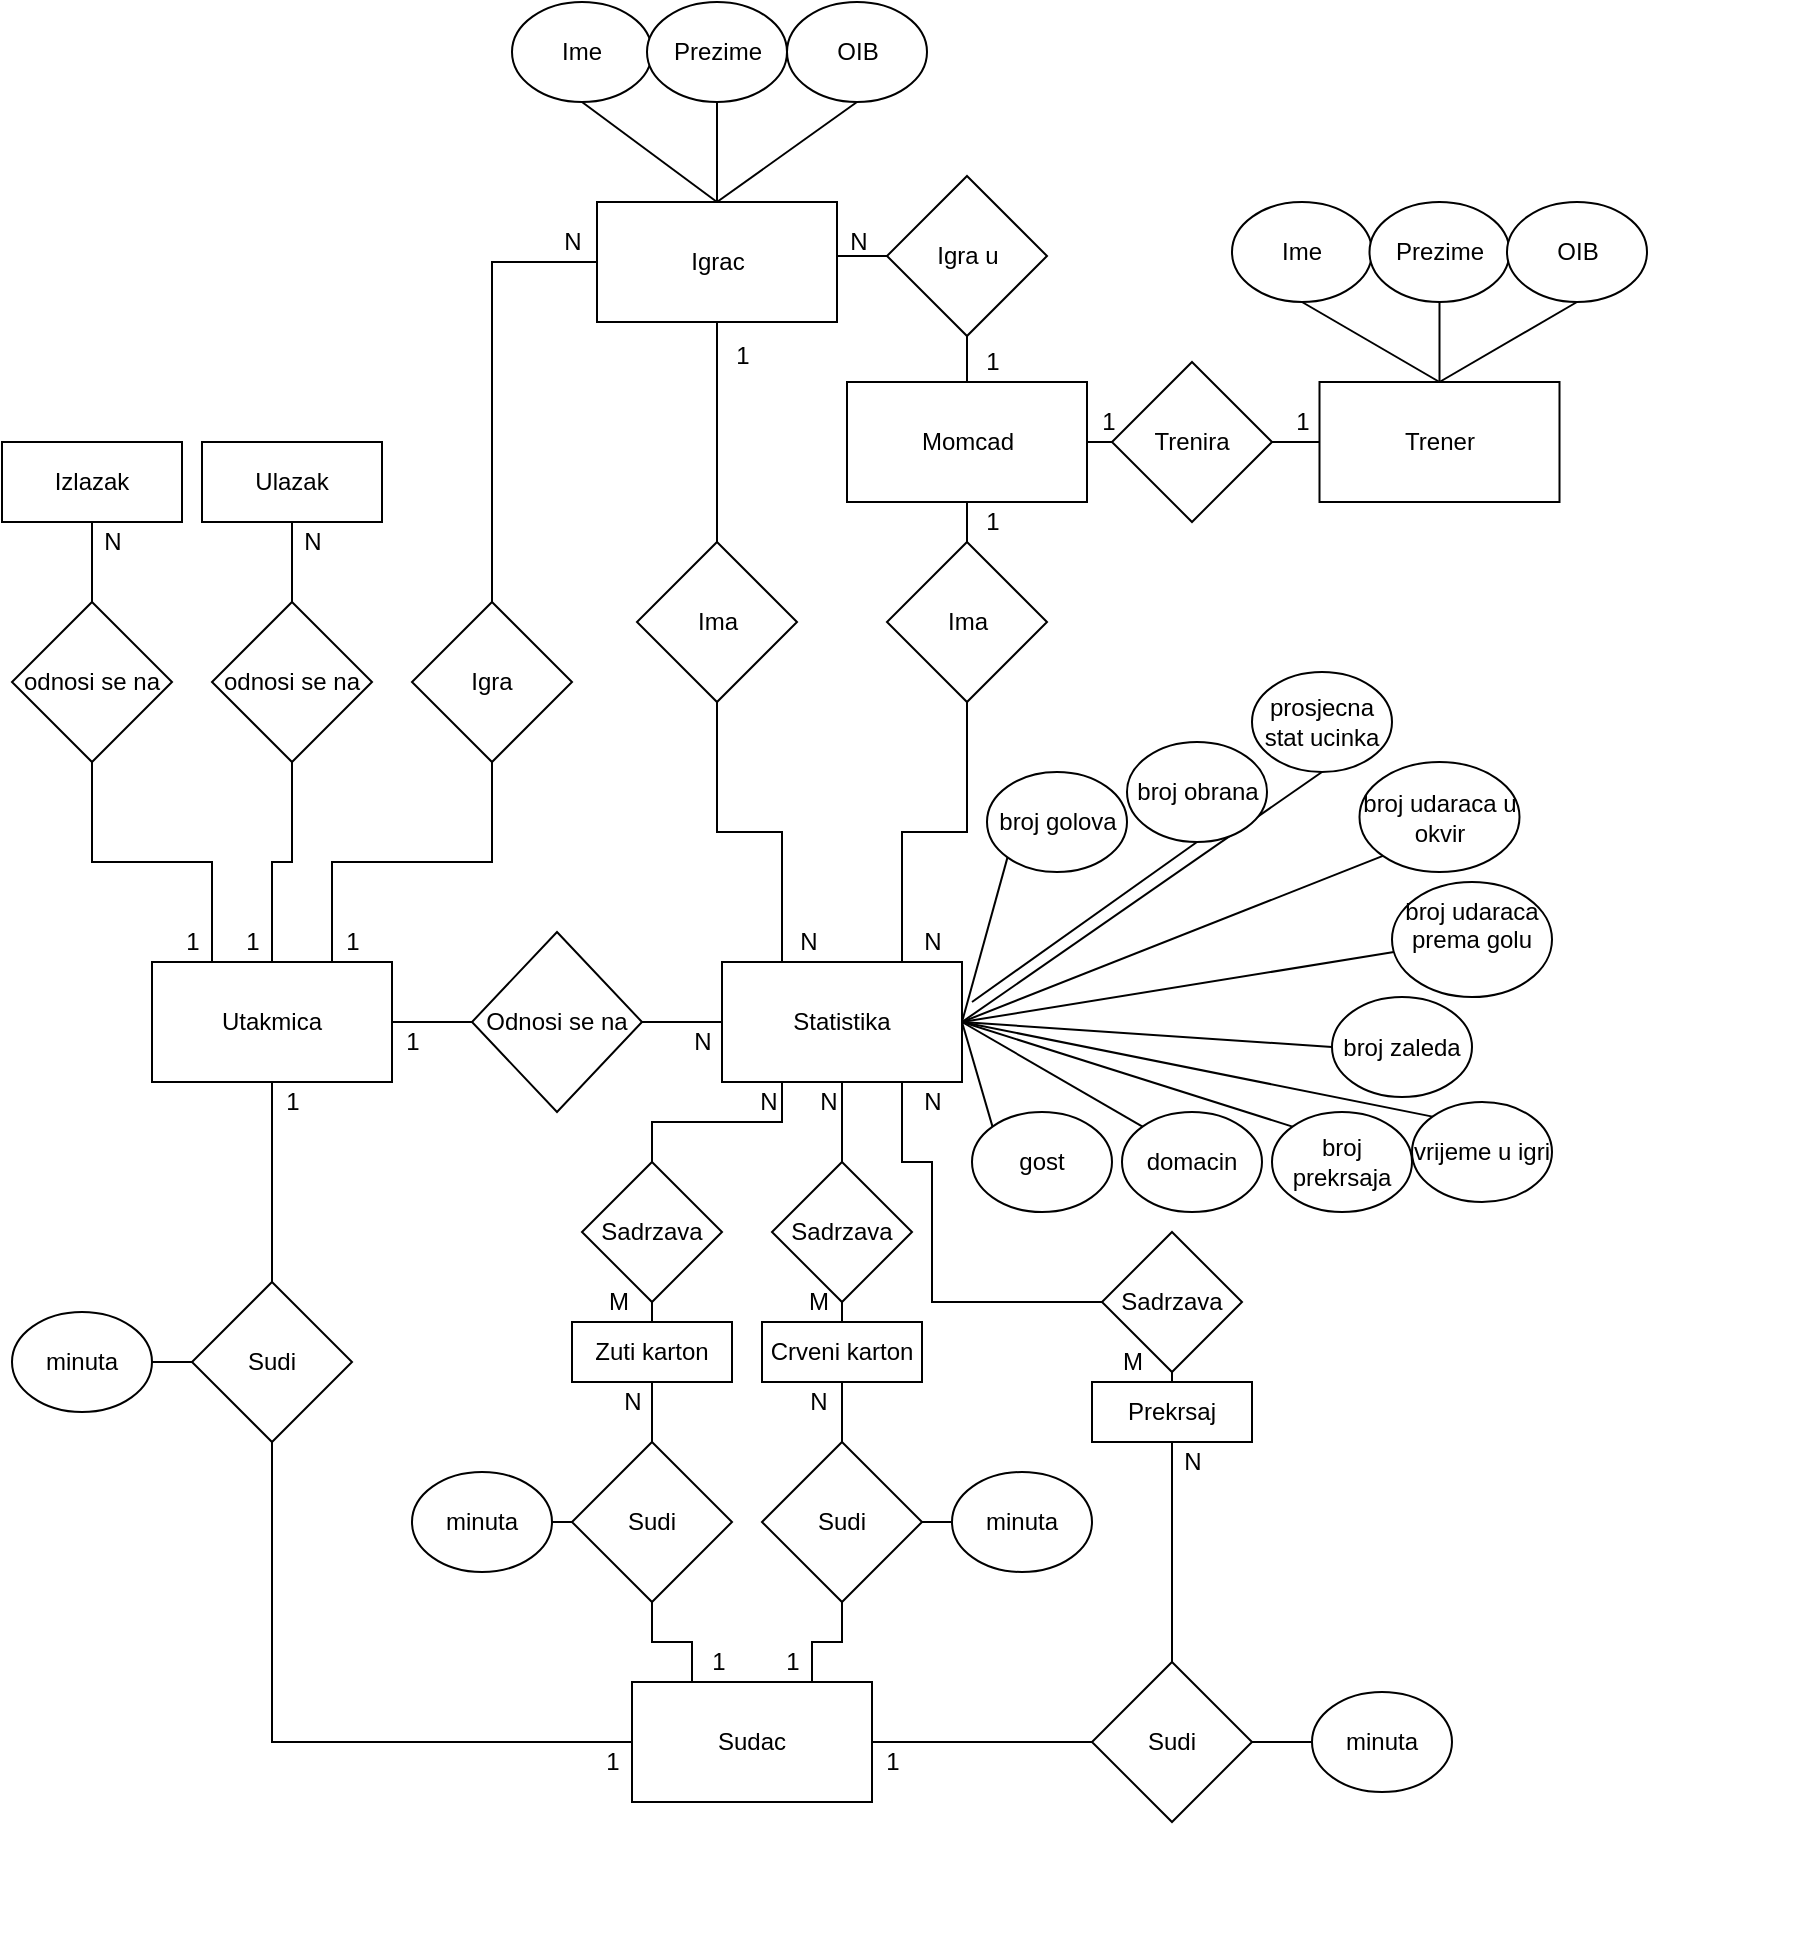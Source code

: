 <mxfile version="12.8.8" type="github"><diagram id="O5hXlkz224w2lh8Ei-5J" name="Page-1"><mxGraphModel dx="2272" dy="2969" grid="1" gridSize="10" guides="1" tooltips="1" connect="1" arrows="1" fold="1" page="1" pageScale="1" pageWidth="850" pageHeight="1100" math="0" shadow="0"><root><mxCell id="0"/><mxCell id="1" parent="0"/><mxCell id="BMVwbN3IN4N7rOj180hl-14" style="edgeStyle=orthogonalEdgeStyle;rounded=0;orthogonalLoop=1;jettySize=auto;html=1;exitX=0.5;exitY=1;exitDx=0;exitDy=0;" parent="1" edge="1"><mxGeometry relative="1" as="geometry"><mxPoint x="800" y="-170" as="sourcePoint"/><mxPoint x="800" y="-170" as="targetPoint"/></mxGeometry></mxCell><mxCell id="GjNxH0ccn54XUf24qiw4-10" style="edgeStyle=orthogonalEdgeStyle;rounded=0;orthogonalLoop=1;jettySize=auto;html=1;exitX=0.5;exitY=1;exitDx=0;exitDy=0;entryX=0.5;entryY=0;entryDx=0;entryDy=0;startArrow=none;startFill=0;endArrow=none;endFill=0;" parent="1" source="BMVwbN3IN4N7rOj180hl-121" target="BMVwbN3IN4N7rOj180hl-135" edge="1"><mxGeometry relative="1" as="geometry"/></mxCell><mxCell id="GjNxH0ccn54XUf24qiw4-19" style="edgeStyle=orthogonalEdgeStyle;rounded=0;orthogonalLoop=1;jettySize=auto;html=1;exitX=0;exitY=0.5;exitDx=0;exitDy=0;entryX=0.5;entryY=0;entryDx=0;entryDy=0;startArrow=none;startFill=0;endArrow=none;endFill=0;" parent="1" source="BMVwbN3IN4N7rOj180hl-121" target="BMVwbN3IN4N7rOj180hl-143" edge="1"><mxGeometry relative="1" as="geometry"/></mxCell><mxCell id="GjNxH0ccn54XUf24qiw4-198" style="edgeStyle=none;rounded=0;orthogonalLoop=1;jettySize=auto;html=1;exitX=0.5;exitY=0;exitDx=0;exitDy=0;entryX=0.5;entryY=1;entryDx=0;entryDy=0;startArrow=none;startFill=0;endArrow=none;endFill=0;" parent="1" source="BMVwbN3IN4N7rOj180hl-121" target="GjNxH0ccn54XUf24qiw4-86" edge="1"><mxGeometry relative="1" as="geometry"/></mxCell><mxCell id="GjNxH0ccn54XUf24qiw4-199" style="edgeStyle=none;rounded=0;orthogonalLoop=1;jettySize=auto;html=1;exitX=0.5;exitY=0;exitDx=0;exitDy=0;entryX=0.5;entryY=1;entryDx=0;entryDy=0;startArrow=none;startFill=0;endArrow=none;endFill=0;" parent="1" source="BMVwbN3IN4N7rOj180hl-121" target="GjNxH0ccn54XUf24qiw4-82" edge="1"><mxGeometry relative="1" as="geometry"/></mxCell><mxCell id="BMVwbN3IN4N7rOj180hl-121" value="&lt;div&gt;Igrac&lt;/div&gt;" style="rounded=0;whiteSpace=wrap;html=1;" parent="1" vertex="1"><mxGeometry x="202.5" y="-1030" width="120" height="60" as="geometry"/></mxCell><mxCell id="GjNxH0ccn54XUf24qiw4-102" value="" style="edgeStyle=orthogonalEdgeStyle;rounded=0;orthogonalLoop=1;jettySize=auto;html=1;startArrow=none;startFill=0;endArrow=none;endFill=0;" parent="1" source="BMVwbN3IN4N7rOj180hl-122" target="BMVwbN3IN4N7rOj180hl-140" edge="1"><mxGeometry relative="1" as="geometry"/></mxCell><mxCell id="BMVwbN3IN4N7rOj180hl-122" value="&lt;div&gt;Momcad&lt;/div&gt;" style="rounded=0;whiteSpace=wrap;html=1;" parent="1" vertex="1"><mxGeometry x="327.5" y="-940" width="120" height="60" as="geometry"/></mxCell><mxCell id="GjNxH0ccn54XUf24qiw4-16" style="edgeStyle=orthogonalEdgeStyle;rounded=0;orthogonalLoop=1;jettySize=auto;html=1;exitX=0;exitY=0.5;exitDx=0;exitDy=0;startArrow=none;startFill=0;endArrow=none;endFill=0;" parent="1" source="BMVwbN3IN4N7rOj180hl-123" target="BMVwbN3IN4N7rOj180hl-125" edge="1"><mxGeometry relative="1" as="geometry"/></mxCell><mxCell id="GjNxH0ccn54XUf24qiw4-120" style="edgeStyle=orthogonalEdgeStyle;rounded=0;orthogonalLoop=1;jettySize=auto;html=1;exitX=0.25;exitY=1;exitDx=0;exitDy=0;entryX=0.5;entryY=0;entryDx=0;entryDy=0;startArrow=none;startFill=0;endArrow=none;endFill=0;" parent="1" source="BMVwbN3IN4N7rOj180hl-123" target="GjNxH0ccn54XUf24qiw4-111" edge="1"><mxGeometry relative="1" as="geometry"/></mxCell><mxCell id="GjNxH0ccn54XUf24qiw4-192" style="edgeStyle=none;rounded=0;orthogonalLoop=1;jettySize=auto;html=1;exitX=1;exitY=0.5;exitDx=0;exitDy=0;entryX=0.5;entryY=1;entryDx=0;entryDy=0;startArrow=none;startFill=0;endArrow=none;endFill=0;" parent="1" source="BMVwbN3IN4N7rOj180hl-123" target="GjNxH0ccn54XUf24qiw4-168" edge="1"><mxGeometry relative="1" as="geometry"/></mxCell><mxCell id="GjNxH0ccn54XUf24qiw4-193" style="edgeStyle=none;rounded=0;orthogonalLoop=1;jettySize=auto;html=1;exitX=1;exitY=0.5;exitDx=0;exitDy=0;entryX=0;entryY=1;entryDx=0;entryDy=0;startArrow=none;startFill=0;endArrow=none;endFill=0;" parent="1" source="BMVwbN3IN4N7rOj180hl-123" target="GjNxH0ccn54XUf24qiw4-151" edge="1"><mxGeometry relative="1" as="geometry"/></mxCell><mxCell id="GjNxH0ccn54XUf24qiw4-194" style="edgeStyle=none;rounded=0;orthogonalLoop=1;jettySize=auto;html=1;exitX=1;exitY=0.5;exitDx=0;exitDy=0;startArrow=none;startFill=0;endArrow=none;endFill=0;" parent="1" source="BMVwbN3IN4N7rOj180hl-123" target="GjNxH0ccn54XUf24qiw4-150" edge="1"><mxGeometry relative="1" as="geometry"/></mxCell><mxCell id="GjNxH0ccn54XUf24qiw4-195" style="edgeStyle=none;rounded=0;orthogonalLoop=1;jettySize=auto;html=1;exitX=1;exitY=0.5;exitDx=0;exitDy=0;entryX=0;entryY=0.5;entryDx=0;entryDy=0;startArrow=none;startFill=0;endArrow=none;endFill=0;" parent="1" source="BMVwbN3IN4N7rOj180hl-123" target="GjNxH0ccn54XUf24qiw4-155" edge="1"><mxGeometry relative="1" as="geometry"/></mxCell><mxCell id="GjNxH0ccn54XUf24qiw4-196" style="edgeStyle=none;rounded=0;orthogonalLoop=1;jettySize=auto;html=1;exitX=1;exitY=0.5;exitDx=0;exitDy=0;entryX=0;entryY=0;entryDx=0;entryDy=0;startArrow=none;startFill=0;endArrow=none;endFill=0;" parent="1" source="BMVwbN3IN4N7rOj180hl-123" target="GjNxH0ccn54XUf24qiw4-167" edge="1"><mxGeometry relative="1" as="geometry"/></mxCell><mxCell id="GjNxH0ccn54XUf24qiw4-197" style="edgeStyle=none;rounded=0;orthogonalLoop=1;jettySize=auto;html=1;exitX=1;exitY=0.5;exitDx=0;exitDy=0;entryX=0;entryY=0;entryDx=0;entryDy=0;startArrow=none;startFill=0;endArrow=none;endFill=0;" parent="1" source="BMVwbN3IN4N7rOj180hl-123" target="GjNxH0ccn54XUf24qiw4-154" edge="1"><mxGeometry relative="1" as="geometry"/></mxCell><mxCell id="BMVwbN3IN4N7rOj180hl-123" value="Statistika" style="rounded=0;whiteSpace=wrap;html=1;" parent="1" vertex="1"><mxGeometry x="265" y="-650" width="120" height="60" as="geometry"/></mxCell><mxCell id="GjNxH0ccn54XUf24qiw4-66" style="edgeStyle=orthogonalEdgeStyle;rounded=0;orthogonalLoop=1;jettySize=auto;html=1;exitX=0.75;exitY=0;exitDx=0;exitDy=0;entryX=0.5;entryY=1;entryDx=0;entryDy=0;startArrow=none;startFill=0;endArrow=none;endFill=0;" parent="1" source="BMVwbN3IN4N7rOj180hl-124" target="BMVwbN3IN4N7rOj180hl-143" edge="1"><mxGeometry relative="1" as="geometry"/></mxCell><mxCell id="GjNxH0ccn54XUf24qiw4-123" style="edgeStyle=orthogonalEdgeStyle;rounded=0;orthogonalLoop=1;jettySize=auto;html=1;exitX=0.5;exitY=1;exitDx=0;exitDy=0;startArrow=none;startFill=0;endArrow=none;endFill=0;" parent="1" source="BMVwbN3IN4N7rOj180hl-124" target="BMVwbN3IN4N7rOj180hl-160" edge="1"><mxGeometry relative="1" as="geometry"/></mxCell><mxCell id="BMVwbN3IN4N7rOj180hl-124" value="Utakmica" style="rounded=0;whiteSpace=wrap;html=1;" parent="1" vertex="1"><mxGeometry x="-20" y="-650" width="120" height="60" as="geometry"/></mxCell><mxCell id="GjNxH0ccn54XUf24qiw4-17" style="edgeStyle=orthogonalEdgeStyle;rounded=0;orthogonalLoop=1;jettySize=auto;html=1;exitX=0;exitY=0.5;exitDx=0;exitDy=0;entryX=1;entryY=0.5;entryDx=0;entryDy=0;startArrow=none;startFill=0;endArrow=none;endFill=0;" parent="1" source="BMVwbN3IN4N7rOj180hl-125" target="BMVwbN3IN4N7rOj180hl-124" edge="1"><mxGeometry relative="1" as="geometry"/></mxCell><mxCell id="BMVwbN3IN4N7rOj180hl-125" value="Odnosi se na" style="rhombus;whiteSpace=wrap;html=1;" parent="1" vertex="1"><mxGeometry x="140" y="-665" width="85" height="90" as="geometry"/></mxCell><mxCell id="GjNxH0ccn54XUf24qiw4-14" style="edgeStyle=orthogonalEdgeStyle;rounded=0;orthogonalLoop=1;jettySize=auto;html=1;exitX=0.5;exitY=0;exitDx=0;exitDy=0;entryX=0.5;entryY=1;entryDx=0;entryDy=0;startArrow=none;startFill=0;endArrow=none;endFill=0;" parent="1" source="BMVwbN3IN4N7rOj180hl-129" target="BMVwbN3IN4N7rOj180hl-122" edge="1"><mxGeometry relative="1" as="geometry"/></mxCell><mxCell id="GjNxH0ccn54XUf24qiw4-98" style="edgeStyle=orthogonalEdgeStyle;rounded=0;orthogonalLoop=1;jettySize=auto;html=1;exitX=0.5;exitY=1;exitDx=0;exitDy=0;entryX=0.75;entryY=0;entryDx=0;entryDy=0;startArrow=none;startFill=0;endArrow=none;endFill=0;" parent="1" source="BMVwbN3IN4N7rOj180hl-129" target="BMVwbN3IN4N7rOj180hl-123" edge="1"><mxGeometry relative="1" as="geometry"/></mxCell><mxCell id="BMVwbN3IN4N7rOj180hl-129" value="Ima" style="rhombus;whiteSpace=wrap;html=1;" parent="1" vertex="1"><mxGeometry x="347.5" y="-860" width="80" height="80" as="geometry"/></mxCell><mxCell id="GjNxH0ccn54XUf24qiw4-97" style="edgeStyle=orthogonalEdgeStyle;rounded=0;orthogonalLoop=1;jettySize=auto;html=1;exitX=0.5;exitY=1;exitDx=0;exitDy=0;entryX=0.25;entryY=0;entryDx=0;entryDy=0;startArrow=none;startFill=0;endArrow=none;endFill=0;" parent="1" source="BMVwbN3IN4N7rOj180hl-135" target="BMVwbN3IN4N7rOj180hl-123" edge="1"><mxGeometry relative="1" as="geometry"/></mxCell><mxCell id="BMVwbN3IN4N7rOj180hl-135" value="Ima" style="rhombus;whiteSpace=wrap;html=1;" parent="1" vertex="1"><mxGeometry x="222.5" y="-860" width="80" height="80" as="geometry"/></mxCell><mxCell id="GjNxH0ccn54XUf24qiw4-13" style="edgeStyle=orthogonalEdgeStyle;rounded=0;orthogonalLoop=1;jettySize=auto;html=1;exitX=0;exitY=0.5;exitDx=0;exitDy=0;entryX=1;entryY=0.5;entryDx=0;entryDy=0;startArrow=none;startFill=0;endArrow=none;endFill=0;" parent="1" source="BMVwbN3IN4N7rOj180hl-140" target="BMVwbN3IN4N7rOj180hl-121" edge="1"><mxGeometry relative="1" as="geometry"/></mxCell><mxCell id="BMVwbN3IN4N7rOj180hl-140" value="Igra u" style="rhombus;whiteSpace=wrap;html=1;" parent="1" vertex="1"><mxGeometry x="347.5" y="-1043" width="80" height="80" as="geometry"/></mxCell><mxCell id="BMVwbN3IN4N7rOj180hl-143" value="Igra" style="rhombus;whiteSpace=wrap;html=1;" parent="1" vertex="1"><mxGeometry x="110" y="-830" width="80" height="80" as="geometry"/></mxCell><mxCell id="GjNxH0ccn54XUf24qiw4-100" style="edgeStyle=orthogonalEdgeStyle;rounded=0;orthogonalLoop=1;jettySize=auto;html=1;exitX=0;exitY=0.5;exitDx=0;exitDy=0;entryX=1;entryY=0.5;entryDx=0;entryDy=0;startArrow=none;startFill=0;endArrow=none;endFill=0;" parent="1" source="BMVwbN3IN4N7rOj180hl-154" target="BMVwbN3IN4N7rOj180hl-155" edge="1"><mxGeometry relative="1" as="geometry"/></mxCell><mxCell id="GjNxH0ccn54XUf24qiw4-200" style="edgeStyle=none;rounded=0;orthogonalLoop=1;jettySize=auto;html=1;exitX=0.5;exitY=0;exitDx=0;exitDy=0;entryX=0.5;entryY=1;entryDx=0;entryDy=0;startArrow=none;startFill=0;endArrow=none;endFill=0;" parent="1" source="BMVwbN3IN4N7rOj180hl-154" target="GjNxH0ccn54XUf24qiw4-93" edge="1"><mxGeometry relative="1" as="geometry"/></mxCell><mxCell id="GjNxH0ccn54XUf24qiw4-201" style="edgeStyle=none;rounded=0;orthogonalLoop=1;jettySize=auto;html=1;exitX=0.5;exitY=0;exitDx=0;exitDy=0;entryX=0.5;entryY=1;entryDx=0;entryDy=0;startArrow=none;startFill=0;endArrow=none;endFill=0;" parent="1" source="BMVwbN3IN4N7rOj180hl-154" target="GjNxH0ccn54XUf24qiw4-91" edge="1"><mxGeometry relative="1" as="geometry"/></mxCell><mxCell id="BMVwbN3IN4N7rOj180hl-154" value="&lt;div&gt;Trener&lt;/div&gt;" style="rounded=0;whiteSpace=wrap;html=1;" parent="1" vertex="1"><mxGeometry x="563.75" y="-940" width="120" height="60" as="geometry"/></mxCell><mxCell id="GjNxH0ccn54XUf24qiw4-99" style="edgeStyle=orthogonalEdgeStyle;rounded=0;orthogonalLoop=1;jettySize=auto;html=1;exitX=0;exitY=0.5;exitDx=0;exitDy=0;entryX=1;entryY=0.5;entryDx=0;entryDy=0;startArrow=none;startFill=0;endArrow=none;endFill=0;" parent="1" source="BMVwbN3IN4N7rOj180hl-155" target="BMVwbN3IN4N7rOj180hl-122" edge="1"><mxGeometry relative="1" as="geometry"/></mxCell><mxCell id="BMVwbN3IN4N7rOj180hl-155" value="&lt;div&gt;Trenira&lt;/div&gt;" style="rhombus;whiteSpace=wrap;html=1;" parent="1" vertex="1"><mxGeometry x="460" y="-950" width="80" height="80" as="geometry"/></mxCell><mxCell id="GjNxH0ccn54XUf24qiw4-64" style="edgeStyle=orthogonalEdgeStyle;rounded=0;orthogonalLoop=1;jettySize=auto;html=1;exitX=0.25;exitY=0;exitDx=0;exitDy=0;entryX=0.5;entryY=1;entryDx=0;entryDy=0;startArrow=none;startFill=0;endArrow=none;endFill=0;" parent="1" source="BMVwbN3IN4N7rOj180hl-159" target="GjNxH0ccn54XUf24qiw4-33" edge="1"><mxGeometry relative="1" as="geometry"/></mxCell><mxCell id="GjNxH0ccn54XUf24qiw4-76" style="edgeStyle=orthogonalEdgeStyle;rounded=0;orthogonalLoop=1;jettySize=auto;html=1;exitX=1;exitY=0.5;exitDx=0;exitDy=0;startArrow=none;startFill=0;endArrow=none;endFill=0;" parent="1" source="BMVwbN3IN4N7rOj180hl-159" target="GjNxH0ccn54XUf24qiw4-35" edge="1"><mxGeometry relative="1" as="geometry"/></mxCell><mxCell id="BMVwbN3IN4N7rOj180hl-159" value="Sudac" style="rounded=0;whiteSpace=wrap;html=1;" parent="1" vertex="1"><mxGeometry x="220" y="-290" width="120" height="60" as="geometry"/></mxCell><mxCell id="GjNxH0ccn54XUf24qiw4-58" style="edgeStyle=orthogonalEdgeStyle;rounded=0;orthogonalLoop=1;jettySize=auto;html=1;exitX=0.5;exitY=1;exitDx=0;exitDy=0;entryX=0;entryY=0.5;entryDx=0;entryDy=0;startArrow=none;startFill=0;endArrow=none;endFill=0;" parent="1" source="BMVwbN3IN4N7rOj180hl-160" target="BMVwbN3IN4N7rOj180hl-159" edge="1"><mxGeometry relative="1" as="geometry"/></mxCell><mxCell id="BMVwbN3IN4N7rOj180hl-160" value="Sudi" style="rhombus;whiteSpace=wrap;html=1;" parent="1" vertex="1"><mxGeometry y="-490" width="80" height="80" as="geometry"/></mxCell><mxCell id="GjNxH0ccn54XUf24qiw4-23" value="&lt;div&gt;Ulazak&lt;/div&gt;" style="rounded=0;whiteSpace=wrap;html=1;" parent="1" vertex="1"><mxGeometry x="5" y="-910" width="90" height="40" as="geometry"/></mxCell><mxCell id="GjNxH0ccn54XUf24qiw4-69" value="" style="edgeStyle=orthogonalEdgeStyle;rounded=0;orthogonalLoop=1;jettySize=auto;html=1;startArrow=none;startFill=0;endArrow=none;endFill=0;" parent="1" source="GjNxH0ccn54XUf24qiw4-24" target="GjNxH0ccn54XUf24qiw4-25" edge="1"><mxGeometry relative="1" as="geometry"/></mxCell><mxCell id="GjNxH0ccn54XUf24qiw4-24" value="&lt;div&gt;Izlazak&lt;/div&gt;" style="rounded=0;whiteSpace=wrap;html=1;" parent="1" vertex="1"><mxGeometry x="-95" y="-910" width="90" height="40" as="geometry"/></mxCell><mxCell id="GjNxH0ccn54XUf24qiw4-71" style="edgeStyle=orthogonalEdgeStyle;rounded=0;orthogonalLoop=1;jettySize=auto;html=1;exitX=0.5;exitY=1;exitDx=0;exitDy=0;entryX=0.25;entryY=0;entryDx=0;entryDy=0;startArrow=none;startFill=0;endArrow=none;endFill=0;" parent="1" source="GjNxH0ccn54XUf24qiw4-25" target="BMVwbN3IN4N7rOj180hl-124" edge="1"><mxGeometry relative="1" as="geometry"/></mxCell><mxCell id="GjNxH0ccn54XUf24qiw4-25" value="odnosi se na" style="rhombus;whiteSpace=wrap;html=1;" parent="1" vertex="1"><mxGeometry x="-90" y="-830" width="80" height="80" as="geometry"/></mxCell><mxCell id="GjNxH0ccn54XUf24qiw4-68" value="" style="edgeStyle=orthogonalEdgeStyle;rounded=0;orthogonalLoop=1;jettySize=auto;html=1;startArrow=none;startFill=0;endArrow=none;endFill=0;" parent="1" source="GjNxH0ccn54XUf24qiw4-27" target="GjNxH0ccn54XUf24qiw4-23" edge="1"><mxGeometry relative="1" as="geometry"/></mxCell><mxCell id="GjNxH0ccn54XUf24qiw4-70" style="edgeStyle=orthogonalEdgeStyle;rounded=0;orthogonalLoop=1;jettySize=auto;html=1;exitX=0.5;exitY=1;exitDx=0;exitDy=0;entryX=0.5;entryY=0;entryDx=0;entryDy=0;startArrow=none;startFill=0;endArrow=none;endFill=0;" parent="1" source="GjNxH0ccn54XUf24qiw4-27" target="BMVwbN3IN4N7rOj180hl-124" edge="1"><mxGeometry relative="1" as="geometry"/></mxCell><mxCell id="GjNxH0ccn54XUf24qiw4-27" value="odnosi se na" style="rhombus;whiteSpace=wrap;html=1;" parent="1" vertex="1"><mxGeometry x="10" y="-830" width="80" height="80" as="geometry"/></mxCell><mxCell id="GjNxH0ccn54XUf24qiw4-33" value="Sudi" style="rhombus;whiteSpace=wrap;html=1;" parent="1" vertex="1"><mxGeometry x="190" y="-410" width="80" height="80" as="geometry"/></mxCell><mxCell id="GjNxH0ccn54XUf24qiw4-47" style="edgeStyle=orthogonalEdgeStyle;rounded=0;orthogonalLoop=1;jettySize=auto;html=1;exitX=0.5;exitY=0;exitDx=0;exitDy=0;entryX=0.5;entryY=1;entryDx=0;entryDy=0;startArrow=none;startFill=0;endArrow=none;endFill=0;" parent="1" source="GjNxH0ccn54XUf24qiw4-34" target="GjNxH0ccn54XUf24qiw4-40" edge="1"><mxGeometry relative="1" as="geometry"/></mxCell><mxCell id="GjNxH0ccn54XUf24qiw4-75" style="edgeStyle=orthogonalEdgeStyle;rounded=0;orthogonalLoop=1;jettySize=auto;html=1;exitX=0.5;exitY=1;exitDx=0;exitDy=0;entryX=0.75;entryY=0;entryDx=0;entryDy=0;startArrow=none;startFill=0;endArrow=none;endFill=0;" parent="1" source="GjNxH0ccn54XUf24qiw4-34" target="BMVwbN3IN4N7rOj180hl-159" edge="1"><mxGeometry relative="1" as="geometry"/></mxCell><mxCell id="GjNxH0ccn54XUf24qiw4-34" value="Sudi" style="rhombus;whiteSpace=wrap;html=1;" parent="1" vertex="1"><mxGeometry x="285" y="-410" width="80" height="80" as="geometry"/></mxCell><mxCell id="GjNxH0ccn54XUf24qiw4-48" style="edgeStyle=orthogonalEdgeStyle;rounded=0;orthogonalLoop=1;jettySize=auto;html=1;exitX=0.5;exitY=0;exitDx=0;exitDy=0;entryX=0.5;entryY=1;entryDx=0;entryDy=0;startArrow=none;startFill=0;endArrow=none;endFill=0;" parent="1" source="GjNxH0ccn54XUf24qiw4-35" target="GjNxH0ccn54XUf24qiw4-41" edge="1"><mxGeometry relative="1" as="geometry"/></mxCell><mxCell id="GjNxH0ccn54XUf24qiw4-35" value="Sudi" style="rhombus;whiteSpace=wrap;html=1;" parent="1" vertex="1"><mxGeometry x="450" y="-300" width="80" height="80" as="geometry"/></mxCell><mxCell id="GjNxH0ccn54XUf24qiw4-39" value="" style="edgeStyle=orthogonalEdgeStyle;rounded=0;orthogonalLoop=1;jettySize=auto;html=1;startArrow=none;startFill=0;endArrow=none;endFill=0;" parent="1" source="GjNxH0ccn54XUf24qiw4-38" target="GjNxH0ccn54XUf24qiw4-33" edge="1"><mxGeometry relative="1" as="geometry"/></mxCell><mxCell id="GjNxH0ccn54XUf24qiw4-117" style="edgeStyle=orthogonalEdgeStyle;rounded=0;orthogonalLoop=1;jettySize=auto;html=1;exitX=0.5;exitY=0;exitDx=0;exitDy=0;entryX=0.5;entryY=1;entryDx=0;entryDy=0;startArrow=none;startFill=0;endArrow=none;endFill=0;" parent="1" source="GjNxH0ccn54XUf24qiw4-38" target="GjNxH0ccn54XUf24qiw4-111" edge="1"><mxGeometry relative="1" as="geometry"/></mxCell><mxCell id="GjNxH0ccn54XUf24qiw4-38" value="Zuti karton" style="rounded=0;whiteSpace=wrap;html=1;" parent="1" vertex="1"><mxGeometry x="190" y="-470" width="80" height="30" as="geometry"/></mxCell><mxCell id="GjNxH0ccn54XUf24qiw4-40" value="Crveni karton" style="rounded=0;whiteSpace=wrap;html=1;" parent="1" vertex="1"><mxGeometry x="285" y="-470" width="80" height="30" as="geometry"/></mxCell><mxCell id="GjNxH0ccn54XUf24qiw4-122" style="edgeStyle=orthogonalEdgeStyle;rounded=0;orthogonalLoop=1;jettySize=auto;html=1;exitX=0.5;exitY=0;exitDx=0;exitDy=0;entryX=0.5;entryY=1;entryDx=0;entryDy=0;startArrow=none;startFill=0;endArrow=none;endFill=0;" parent="1" source="GjNxH0ccn54XUf24qiw4-41" target="GjNxH0ccn54XUf24qiw4-113" edge="1"><mxGeometry relative="1" as="geometry"/></mxCell><mxCell id="GjNxH0ccn54XUf24qiw4-41" value="Prekrsaj" style="rounded=0;whiteSpace=wrap;html=1;" parent="1" vertex="1"><mxGeometry x="450" y="-440" width="80" height="30" as="geometry"/></mxCell><mxCell id="GjNxH0ccn54XUf24qiw4-78" value="" style="edgeStyle=orthogonalEdgeStyle;rounded=0;orthogonalLoop=1;jettySize=auto;html=1;startArrow=none;startFill=0;endArrow=none;endFill=0;" parent="1" source="GjNxH0ccn54XUf24qiw4-50" target="GjNxH0ccn54XUf24qiw4-35" edge="1"><mxGeometry relative="1" as="geometry"/></mxCell><mxCell id="GjNxH0ccn54XUf24qiw4-50" value="minuta" style="ellipse;whiteSpace=wrap;html=1;" parent="1" vertex="1"><mxGeometry x="560" y="-285" width="70" height="50" as="geometry"/></mxCell><mxCell id="GjNxH0ccn54XUf24qiw4-53" style="edgeStyle=orthogonalEdgeStyle;rounded=0;orthogonalLoop=1;jettySize=auto;html=1;exitX=0;exitY=0.5;exitDx=0;exitDy=0;entryX=1;entryY=0.5;entryDx=0;entryDy=0;startArrow=none;startFill=0;endArrow=none;endFill=0;" parent="1" source="GjNxH0ccn54XUf24qiw4-52" target="GjNxH0ccn54XUf24qiw4-34" edge="1"><mxGeometry relative="1" as="geometry"/></mxCell><mxCell id="GjNxH0ccn54XUf24qiw4-52" value="minuta" style="ellipse;whiteSpace=wrap;html=1;" parent="1" vertex="1"><mxGeometry x="380" y="-395" width="70" height="50" as="geometry"/></mxCell><mxCell id="GjNxH0ccn54XUf24qiw4-63" style="edgeStyle=orthogonalEdgeStyle;rounded=0;orthogonalLoop=1;jettySize=auto;html=1;exitX=1;exitY=0.5;exitDx=0;exitDy=0;entryX=0;entryY=0.5;entryDx=0;entryDy=0;startArrow=none;startFill=0;endArrow=none;endFill=0;" parent="1" source="GjNxH0ccn54XUf24qiw4-54" target="GjNxH0ccn54XUf24qiw4-33" edge="1"><mxGeometry relative="1" as="geometry"/></mxCell><mxCell id="GjNxH0ccn54XUf24qiw4-54" value="minuta" style="ellipse;whiteSpace=wrap;html=1;" parent="1" vertex="1"><mxGeometry x="110" y="-395" width="70" height="50" as="geometry"/></mxCell><mxCell id="GjNxH0ccn54XUf24qiw4-124" value="" style="edgeStyle=orthogonalEdgeStyle;rounded=0;orthogonalLoop=1;jettySize=auto;html=1;startArrow=none;startFill=0;endArrow=none;endFill=0;" parent="1" source="GjNxH0ccn54XUf24qiw4-56" target="BMVwbN3IN4N7rOj180hl-160" edge="1"><mxGeometry relative="1" as="geometry"/></mxCell><mxCell id="GjNxH0ccn54XUf24qiw4-56" value="minuta" style="ellipse;whiteSpace=wrap;html=1;" parent="1" vertex="1"><mxGeometry x="-90" y="-475" width="70" height="50" as="geometry"/></mxCell><mxCell id="GjNxH0ccn54XUf24qiw4-82" value="Ime" style="ellipse;whiteSpace=wrap;html=1;" parent="1" vertex="1"><mxGeometry x="160" y="-1130" width="70" height="50" as="geometry"/></mxCell><mxCell id="GjNxH0ccn54XUf24qiw4-88" style="edgeStyle=orthogonalEdgeStyle;rounded=0;orthogonalLoop=1;jettySize=auto;html=1;exitX=0.5;exitY=1;exitDx=0;exitDy=0;entryX=0.5;entryY=0;entryDx=0;entryDy=0;startArrow=none;startFill=0;endArrow=none;endFill=0;" parent="1" source="GjNxH0ccn54XUf24qiw4-85" target="BMVwbN3IN4N7rOj180hl-121" edge="1"><mxGeometry relative="1" as="geometry"/></mxCell><mxCell id="GjNxH0ccn54XUf24qiw4-85" value="Prezime" style="ellipse;whiteSpace=wrap;html=1;" parent="1" vertex="1"><mxGeometry x="227.5" y="-1130" width="70" height="50" as="geometry"/></mxCell><mxCell id="GjNxH0ccn54XUf24qiw4-86" value="OIB" style="ellipse;whiteSpace=wrap;html=1;" parent="1" vertex="1"><mxGeometry x="297.5" y="-1130" width="70" height="50" as="geometry"/></mxCell><mxCell id="GjNxH0ccn54XUf24qiw4-91" value="Ime" style="ellipse;whiteSpace=wrap;html=1;" parent="1" vertex="1"><mxGeometry x="520" y="-1030" width="70" height="50" as="geometry"/></mxCell><mxCell id="GjNxH0ccn54XUf24qiw4-94" style="edgeStyle=orthogonalEdgeStyle;rounded=0;orthogonalLoop=1;jettySize=auto;html=1;exitX=0.5;exitY=1;exitDx=0;exitDy=0;entryX=0.5;entryY=0;entryDx=0;entryDy=0;startArrow=none;startFill=0;endArrow=none;endFill=0;" parent="1" source="GjNxH0ccn54XUf24qiw4-92" target="BMVwbN3IN4N7rOj180hl-154" edge="1"><mxGeometry relative="1" as="geometry"/></mxCell><mxCell id="GjNxH0ccn54XUf24qiw4-92" value="Prezime" style="ellipse;whiteSpace=wrap;html=1;" parent="1" vertex="1"><mxGeometry x="588.75" y="-1030" width="70" height="50" as="geometry"/></mxCell><mxCell id="GjNxH0ccn54XUf24qiw4-93" value="OIB" style="ellipse;whiteSpace=wrap;html=1;" parent="1" vertex="1"><mxGeometry x="657.5" y="-1030" width="70" height="50" as="geometry"/></mxCell><mxCell id="GjNxH0ccn54XUf24qiw4-101" value="N" style="text;html=1;align=center;verticalAlign=middle;resizable=0;points=[];autosize=1;" parent="1" vertex="1"><mxGeometry x="322.5" y="-1020" width="20" height="20" as="geometry"/></mxCell><mxCell id="GjNxH0ccn54XUf24qiw4-103" value="1" style="text;html=1;align=center;verticalAlign=middle;resizable=0;points=[];autosize=1;" parent="1" vertex="1"><mxGeometry x="390" y="-960" width="20" height="20" as="geometry"/></mxCell><mxCell id="GjNxH0ccn54XUf24qiw4-104" value="1" style="text;html=1;align=center;verticalAlign=middle;resizable=0;points=[];autosize=1;" parent="1" vertex="1"><mxGeometry x="390" y="-880" width="20" height="20" as="geometry"/></mxCell><mxCell id="GjNxH0ccn54XUf24qiw4-105" value="N" style="text;html=1;align=center;verticalAlign=middle;resizable=0;points=[];autosize=1;" parent="1" vertex="1"><mxGeometry x="360" y="-670" width="20" height="20" as="geometry"/></mxCell><mxCell id="GjNxH0ccn54XUf24qiw4-106" value="1" style="text;html=1;align=center;verticalAlign=middle;resizable=0;points=[];autosize=1;" parent="1" vertex="1"><mxGeometry x="265" y="-963" width="20" height="20" as="geometry"/></mxCell><mxCell id="GjNxH0ccn54XUf24qiw4-107" value="N" style="text;html=1;align=center;verticalAlign=middle;resizable=0;points=[];autosize=1;" parent="1" vertex="1"><mxGeometry x="297.5" y="-670" width="20" height="20" as="geometry"/></mxCell><mxCell id="GjNxH0ccn54XUf24qiw4-108" value="1" style="text;html=1;align=center;verticalAlign=middle;resizable=0;points=[];autosize=1;" parent="1" vertex="1"><mxGeometry x="447.5" y="-930" width="20" height="20" as="geometry"/></mxCell><mxCell id="GjNxH0ccn54XUf24qiw4-109" value="1" style="text;html=1;align=center;verticalAlign=middle;resizable=0;points=[];autosize=1;" parent="1" vertex="1"><mxGeometry x="545" y="-930" width="20" height="20" as="geometry"/></mxCell><mxCell id="GjNxH0ccn54XUf24qiw4-110" value="N" style="text;html=1;align=center;verticalAlign=middle;resizable=0;points=[];autosize=1;" parent="1" vertex="1"><mxGeometry x="245" y="-620" width="20" height="20" as="geometry"/></mxCell><mxCell id="GjNxH0ccn54XUf24qiw4-111" value="Sadrzava" style="rhombus;whiteSpace=wrap;html=1;" parent="1" vertex="1"><mxGeometry x="195" y="-550" width="70" height="70" as="geometry"/></mxCell><mxCell id="GjNxH0ccn54XUf24qiw4-119" style="edgeStyle=orthogonalEdgeStyle;rounded=0;orthogonalLoop=1;jettySize=auto;html=1;exitX=0.5;exitY=0;exitDx=0;exitDy=0;entryX=0.5;entryY=1;entryDx=0;entryDy=0;startArrow=none;startFill=0;endArrow=none;endFill=0;" parent="1" source="GjNxH0ccn54XUf24qiw4-112" target="BMVwbN3IN4N7rOj180hl-123" edge="1"><mxGeometry relative="1" as="geometry"/></mxCell><mxCell id="GjNxH0ccn54XUf24qiw4-121" style="edgeStyle=orthogonalEdgeStyle;rounded=0;orthogonalLoop=1;jettySize=auto;html=1;exitX=0.5;exitY=1;exitDx=0;exitDy=0;entryX=0.5;entryY=0;entryDx=0;entryDy=0;startArrow=none;startFill=0;endArrow=none;endFill=0;" parent="1" source="GjNxH0ccn54XUf24qiw4-112" target="GjNxH0ccn54XUf24qiw4-40" edge="1"><mxGeometry relative="1" as="geometry"/></mxCell><mxCell id="GjNxH0ccn54XUf24qiw4-112" value="Sadrzava" style="rhombus;whiteSpace=wrap;html=1;" parent="1" vertex="1"><mxGeometry x="290" y="-550" width="70" height="70" as="geometry"/></mxCell><mxCell id="GjNxH0ccn54XUf24qiw4-172" style="edgeStyle=orthogonalEdgeStyle;rounded=0;orthogonalLoop=1;jettySize=auto;html=1;exitX=0;exitY=0.5;exitDx=0;exitDy=0;entryX=0.75;entryY=1;entryDx=0;entryDy=0;startArrow=none;startFill=0;endArrow=none;endFill=0;" parent="1" source="GjNxH0ccn54XUf24qiw4-113" target="BMVwbN3IN4N7rOj180hl-123" edge="1"><mxGeometry relative="1" as="geometry"><Array as="points"><mxPoint x="370" y="-480"/><mxPoint x="370" y="-550"/><mxPoint x="355" y="-550"/></Array></mxGeometry></mxCell><mxCell id="GjNxH0ccn54XUf24qiw4-113" value="Sadrzava" style="rhombus;whiteSpace=wrap;html=1;" parent="1" vertex="1"><mxGeometry x="455" y="-515" width="70" height="70" as="geometry"/></mxCell><mxCell id="GjNxH0ccn54XUf24qiw4-125" value="N" style="text;html=1;align=center;verticalAlign=middle;resizable=0;points=[];autosize=1;" parent="1" vertex="1"><mxGeometry x="277.5" y="-590" width="20" height="20" as="geometry"/></mxCell><mxCell id="GjNxH0ccn54XUf24qiw4-126" value="N" style="text;html=1;align=center;verticalAlign=middle;resizable=0;points=[];autosize=1;" parent="1" vertex="1"><mxGeometry x="307.5" y="-590" width="20" height="20" as="geometry"/></mxCell><mxCell id="GjNxH0ccn54XUf24qiw4-127" value="N" style="text;html=1;align=center;verticalAlign=middle;resizable=0;points=[];autosize=1;" parent="1" vertex="1"><mxGeometry x="360" y="-590" width="20" height="20" as="geometry"/></mxCell><mxCell id="GjNxH0ccn54XUf24qiw4-128" value="M" style="text;html=1;align=center;verticalAlign=middle;resizable=0;points=[];autosize=1;" parent="1" vertex="1"><mxGeometry x="202.5" y="-490" width="20" height="20" as="geometry"/></mxCell><mxCell id="GjNxH0ccn54XUf24qiw4-129" value="M" style="text;html=1;align=center;verticalAlign=middle;resizable=0;points=[];autosize=1;" parent="1" vertex="1"><mxGeometry x="302.5" y="-490" width="20" height="20" as="geometry"/></mxCell><mxCell id="GjNxH0ccn54XUf24qiw4-130" value="M" style="text;html=1;align=center;verticalAlign=middle;resizable=0;points=[];autosize=1;" parent="1" vertex="1"><mxGeometry x="460" y="-460" width="20" height="20" as="geometry"/></mxCell><mxCell id="GjNxH0ccn54XUf24qiw4-131" value="N" style="text;html=1;align=center;verticalAlign=middle;resizable=0;points=[];autosize=1;" parent="1" vertex="1"><mxGeometry x="210" y="-440" width="20" height="20" as="geometry"/></mxCell><mxCell id="GjNxH0ccn54XUf24qiw4-132" value="N" style="text;html=1;align=center;verticalAlign=middle;resizable=0;points=[];autosize=1;" parent="1" vertex="1"><mxGeometry x="302.5" y="-440" width="20" height="20" as="geometry"/></mxCell><mxCell id="GjNxH0ccn54XUf24qiw4-133" value="N" style="text;html=1;align=center;verticalAlign=middle;resizable=0;points=[];autosize=1;" parent="1" vertex="1"><mxGeometry x="490" y="-410" width="20" height="20" as="geometry"/></mxCell><mxCell id="GjNxH0ccn54XUf24qiw4-134" value="1" style="text;html=1;align=center;verticalAlign=middle;resizable=0;points=[];autosize=1;" parent="1" vertex="1"><mxGeometry x="252.5" y="-310" width="20" height="20" as="geometry"/></mxCell><mxCell id="GjNxH0ccn54XUf24qiw4-135" value="1" style="text;html=1;align=center;verticalAlign=middle;resizable=0;points=[];autosize=1;" parent="1" vertex="1"><mxGeometry x="290" y="-310" width="20" height="20" as="geometry"/></mxCell><mxCell id="GjNxH0ccn54XUf24qiw4-136" value="1" style="text;html=1;align=center;verticalAlign=middle;resizable=0;points=[];autosize=1;" parent="1" vertex="1"><mxGeometry x="340" y="-260" width="20" height="20" as="geometry"/></mxCell><mxCell id="GjNxH0ccn54XUf24qiw4-137" value="1" style="text;html=1;align=center;verticalAlign=middle;resizable=0;points=[];autosize=1;" parent="1" vertex="1"><mxGeometry x="200" y="-260" width="20" height="20" as="geometry"/></mxCell><mxCell id="GjNxH0ccn54XUf24qiw4-138" value="1" style="text;html=1;align=center;verticalAlign=middle;resizable=0;points=[];autosize=1;" parent="1" vertex="1"><mxGeometry x="40" y="-590" width="20" height="20" as="geometry"/></mxCell><mxCell id="GjNxH0ccn54XUf24qiw4-139" value="1" style="text;html=1;align=center;verticalAlign=middle;resizable=0;points=[];autosize=1;" parent="1" vertex="1"><mxGeometry x="-10" y="-670" width="20" height="20" as="geometry"/></mxCell><mxCell id="GjNxH0ccn54XUf24qiw4-140" value="1" style="text;html=1;align=center;verticalAlign=middle;resizable=0;points=[];autosize=1;" parent="1" vertex="1"><mxGeometry x="20" y="-670" width="20" height="20" as="geometry"/></mxCell><mxCell id="GjNxH0ccn54XUf24qiw4-141" value="1" style="text;html=1;align=center;verticalAlign=middle;resizable=0;points=[];autosize=1;" parent="1" vertex="1"><mxGeometry x="70" y="-670" width="20" height="20" as="geometry"/></mxCell><mxCell id="GjNxH0ccn54XUf24qiw4-142" value="1" style="text;html=1;align=center;verticalAlign=middle;resizable=0;points=[];autosize=1;" parent="1" vertex="1"><mxGeometry x="100" y="-620" width="20" height="20" as="geometry"/></mxCell><mxCell id="GjNxH0ccn54XUf24qiw4-143" value="N" style="text;html=1;align=center;verticalAlign=middle;resizable=0;points=[];autosize=1;" parent="1" vertex="1"><mxGeometry x="-50" y="-870" width="20" height="20" as="geometry"/></mxCell><mxCell id="GjNxH0ccn54XUf24qiw4-144" value="N" style="text;html=1;align=center;verticalAlign=middle;resizable=0;points=[];autosize=1;" parent="1" vertex="1"><mxGeometry x="50" y="-870" width="20" height="20" as="geometry"/></mxCell><mxCell id="GjNxH0ccn54XUf24qiw4-145" value="N" style="text;html=1;align=center;verticalAlign=middle;resizable=0;points=[];autosize=1;" parent="1" vertex="1"><mxGeometry x="180" y="-1020" width="20" height="20" as="geometry"/></mxCell><mxCell id="GjNxH0ccn54XUf24qiw4-189" style="edgeStyle=none;rounded=0;orthogonalLoop=1;jettySize=auto;html=1;exitX=0;exitY=1;exitDx=0;exitDy=0;entryX=1;entryY=0.5;entryDx=0;entryDy=0;startArrow=none;startFill=0;endArrow=none;endFill=0;" parent="1" source="GjNxH0ccn54XUf24qiw4-146" target="BMVwbN3IN4N7rOj180hl-123" edge="1"><mxGeometry relative="1" as="geometry"/></mxCell><mxCell id="GjNxH0ccn54XUf24qiw4-146" value="broj golova" style="ellipse;whiteSpace=wrap;html=1;" parent="1" vertex="1"><mxGeometry x="397.5" y="-745" width="70" height="50" as="geometry"/></mxCell><mxCell id="GjNxH0ccn54XUf24qiw4-187" style="edgeStyle=none;rounded=0;orthogonalLoop=1;jettySize=auto;html=1;exitX=0;exitY=0;exitDx=0;exitDy=0;entryX=1;entryY=0.5;entryDx=0;entryDy=0;startArrow=none;startFill=0;endArrow=none;endFill=0;" parent="1" source="GjNxH0ccn54XUf24qiw4-148" target="BMVwbN3IN4N7rOj180hl-123" edge="1"><mxGeometry relative="1" as="geometry"/></mxCell><mxCell id="GjNxH0ccn54XUf24qiw4-148" value="domacin" style="ellipse;whiteSpace=wrap;html=1;" parent="1" vertex="1"><mxGeometry x="465" y="-575" width="70" height="50" as="geometry"/></mxCell><mxCell id="GjNxH0ccn54XUf24qiw4-188" style="edgeStyle=none;rounded=0;orthogonalLoop=1;jettySize=auto;html=1;exitX=0;exitY=0;exitDx=0;exitDy=0;entryX=1;entryY=0.5;entryDx=0;entryDy=0;startArrow=none;startFill=0;endArrow=none;endFill=0;" parent="1" source="GjNxH0ccn54XUf24qiw4-149" target="BMVwbN3IN4N7rOj180hl-123" edge="1"><mxGeometry relative="1" as="geometry"/></mxCell><mxCell id="GjNxH0ccn54XUf24qiw4-149" value="gost" style="ellipse;whiteSpace=wrap;html=1;" parent="1" vertex="1"><mxGeometry x="390" y="-575" width="70" height="50" as="geometry"/></mxCell><mxCell id="GjNxH0ccn54XUf24qiw4-150" value="&lt;div&gt;broj udaraca prema golu&lt;/div&gt;&lt;div&gt;&lt;br&gt;&lt;/div&gt;" style="ellipse;whiteSpace=wrap;html=1;" parent="1" vertex="1"><mxGeometry x="600" y="-690" width="80" height="57.5" as="geometry"/></mxCell><mxCell id="GjNxH0ccn54XUf24qiw4-151" value="broj udaraca u okvir" style="ellipse;whiteSpace=wrap;html=1;" parent="1" vertex="1"><mxGeometry x="583.75" y="-750" width="80" height="55" as="geometry"/></mxCell><mxCell id="GjNxH0ccn54XUf24qiw4-190" style="edgeStyle=none;rounded=0;orthogonalLoop=1;jettySize=auto;html=1;exitX=0.5;exitY=1;exitDx=0;exitDy=0;startArrow=none;startFill=0;endArrow=none;endFill=0;" parent="1" source="GjNxH0ccn54XUf24qiw4-152" edge="1"><mxGeometry relative="1" as="geometry"><mxPoint x="390" y="-630" as="targetPoint"/></mxGeometry></mxCell><mxCell id="GjNxH0ccn54XUf24qiw4-152" value="broj obrana" style="ellipse;whiteSpace=wrap;html=1;" parent="1" vertex="1"><mxGeometry x="467.5" y="-760" width="70" height="50" as="geometry"/></mxCell><mxCell id="GjNxH0ccn54XUf24qiw4-154" value="broj prekrsaja" style="ellipse;whiteSpace=wrap;html=1;" parent="1" vertex="1"><mxGeometry x="540" y="-575" width="70" height="50" as="geometry"/></mxCell><mxCell id="GjNxH0ccn54XUf24qiw4-155" value="broj zaleda" style="ellipse;whiteSpace=wrap;html=1;" parent="1" vertex="1"><mxGeometry x="570" y="-632.5" width="70" height="50" as="geometry"/></mxCell><mxCell id="GjNxH0ccn54XUf24qiw4-167" value="&lt;div&gt;vrijeme u igri&lt;/div&gt;" style="ellipse;whiteSpace=wrap;html=1;" parent="1" vertex="1"><mxGeometry x="610" y="-580" width="70" height="50" as="geometry"/></mxCell><mxCell id="GjNxH0ccn54XUf24qiw4-168" value="prosjecna stat ucinka" style="ellipse;whiteSpace=wrap;html=1;" parent="1" vertex="1"><mxGeometry x="530" y="-795" width="70" height="50" as="geometry"/></mxCell></root></mxGraphModel></diagram></mxfile>